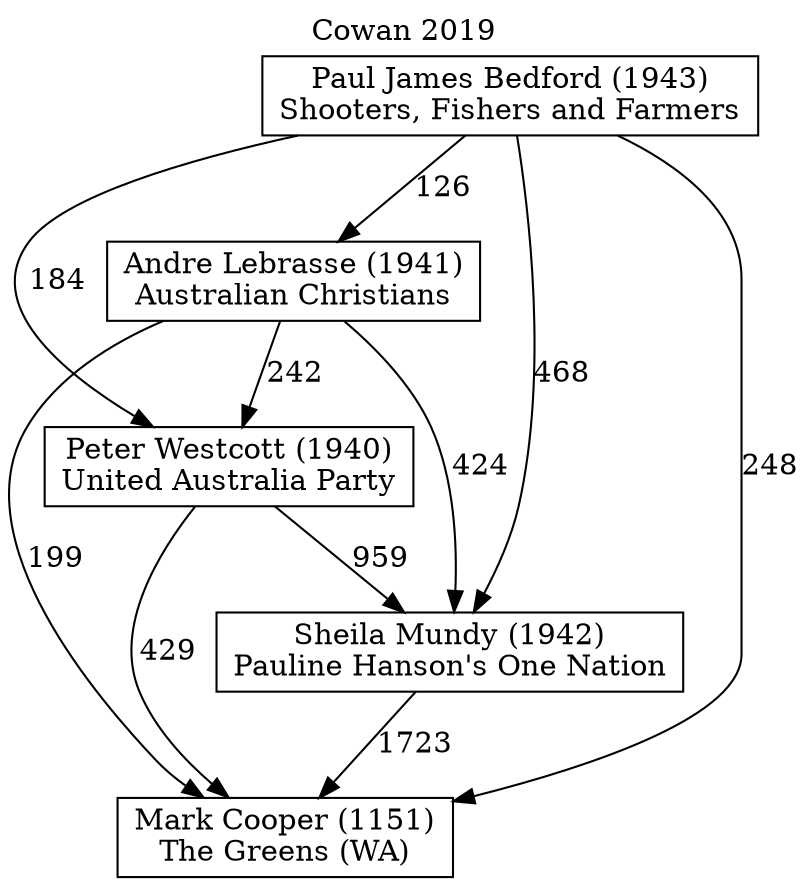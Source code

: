 // House preference flow
digraph "Mark Cooper (1151)_Cowan_2019" {
	graph [label="Cowan 2019" labelloc=t mclimit=10]
	node [shape=box]
	"Mark Cooper (1151)" [label="Mark Cooper (1151)
The Greens (WA)"]
	"Sheila Mundy (1942)" [label="Sheila Mundy (1942)
Pauline Hanson's One Nation"]
	"Peter Westcott (1940)" [label="Peter Westcott (1940)
United Australia Party"]
	"Andre Lebrasse (1941)" [label="Andre Lebrasse (1941)
Australian Christians"]
	"Paul James Bedford (1943)" [label="Paul James Bedford (1943)
Shooters, Fishers and Farmers"]
	"Mark Cooper (1151)" [label="Mark Cooper (1151)
The Greens (WA)"]
	"Peter Westcott (1940)" [label="Peter Westcott (1940)
United Australia Party"]
	"Andre Lebrasse (1941)" [label="Andre Lebrasse (1941)
Australian Christians"]
	"Paul James Bedford (1943)" [label="Paul James Bedford (1943)
Shooters, Fishers and Farmers"]
	"Mark Cooper (1151)" [label="Mark Cooper (1151)
The Greens (WA)"]
	"Andre Lebrasse (1941)" [label="Andre Lebrasse (1941)
Australian Christians"]
	"Paul James Bedford (1943)" [label="Paul James Bedford (1943)
Shooters, Fishers and Farmers"]
	"Mark Cooper (1151)" [label="Mark Cooper (1151)
The Greens (WA)"]
	"Paul James Bedford (1943)" [label="Paul James Bedford (1943)
Shooters, Fishers and Farmers"]
	"Paul James Bedford (1943)" [label="Paul James Bedford (1943)
Shooters, Fishers and Farmers"]
	"Andre Lebrasse (1941)" [label="Andre Lebrasse (1941)
Australian Christians"]
	"Paul James Bedford (1943)" [label="Paul James Bedford (1943)
Shooters, Fishers and Farmers"]
	"Paul James Bedford (1943)" [label="Paul James Bedford (1943)
Shooters, Fishers and Farmers"]
	"Peter Westcott (1940)" [label="Peter Westcott (1940)
United Australia Party"]
	"Andre Lebrasse (1941)" [label="Andre Lebrasse (1941)
Australian Christians"]
	"Paul James Bedford (1943)" [label="Paul James Bedford (1943)
Shooters, Fishers and Farmers"]
	"Peter Westcott (1940)" [label="Peter Westcott (1940)
United Australia Party"]
	"Paul James Bedford (1943)" [label="Paul James Bedford (1943)
Shooters, Fishers and Farmers"]
	"Paul James Bedford (1943)" [label="Paul James Bedford (1943)
Shooters, Fishers and Farmers"]
	"Andre Lebrasse (1941)" [label="Andre Lebrasse (1941)
Australian Christians"]
	"Paul James Bedford (1943)" [label="Paul James Bedford (1943)
Shooters, Fishers and Farmers"]
	"Paul James Bedford (1943)" [label="Paul James Bedford (1943)
Shooters, Fishers and Farmers"]
	"Sheila Mundy (1942)" [label="Sheila Mundy (1942)
Pauline Hanson's One Nation"]
	"Peter Westcott (1940)" [label="Peter Westcott (1940)
United Australia Party"]
	"Andre Lebrasse (1941)" [label="Andre Lebrasse (1941)
Australian Christians"]
	"Paul James Bedford (1943)" [label="Paul James Bedford (1943)
Shooters, Fishers and Farmers"]
	"Sheila Mundy (1942)" [label="Sheila Mundy (1942)
Pauline Hanson's One Nation"]
	"Andre Lebrasse (1941)" [label="Andre Lebrasse (1941)
Australian Christians"]
	"Paul James Bedford (1943)" [label="Paul James Bedford (1943)
Shooters, Fishers and Farmers"]
	"Sheila Mundy (1942)" [label="Sheila Mundy (1942)
Pauline Hanson's One Nation"]
	"Paul James Bedford (1943)" [label="Paul James Bedford (1943)
Shooters, Fishers and Farmers"]
	"Paul James Bedford (1943)" [label="Paul James Bedford (1943)
Shooters, Fishers and Farmers"]
	"Andre Lebrasse (1941)" [label="Andre Lebrasse (1941)
Australian Christians"]
	"Paul James Bedford (1943)" [label="Paul James Bedford (1943)
Shooters, Fishers and Farmers"]
	"Paul James Bedford (1943)" [label="Paul James Bedford (1943)
Shooters, Fishers and Farmers"]
	"Peter Westcott (1940)" [label="Peter Westcott (1940)
United Australia Party"]
	"Andre Lebrasse (1941)" [label="Andre Lebrasse (1941)
Australian Christians"]
	"Paul James Bedford (1943)" [label="Paul James Bedford (1943)
Shooters, Fishers and Farmers"]
	"Peter Westcott (1940)" [label="Peter Westcott (1940)
United Australia Party"]
	"Paul James Bedford (1943)" [label="Paul James Bedford (1943)
Shooters, Fishers and Farmers"]
	"Paul James Bedford (1943)" [label="Paul James Bedford (1943)
Shooters, Fishers and Farmers"]
	"Andre Lebrasse (1941)" [label="Andre Lebrasse (1941)
Australian Christians"]
	"Paul James Bedford (1943)" [label="Paul James Bedford (1943)
Shooters, Fishers and Farmers"]
	"Paul James Bedford (1943)" [label="Paul James Bedford (1943)
Shooters, Fishers and Farmers"]
	"Sheila Mundy (1942)" -> "Mark Cooper (1151)" [label=1723]
	"Peter Westcott (1940)" -> "Sheila Mundy (1942)" [label=959]
	"Andre Lebrasse (1941)" -> "Peter Westcott (1940)" [label=242]
	"Paul James Bedford (1943)" -> "Andre Lebrasse (1941)" [label=126]
	"Peter Westcott (1940)" -> "Mark Cooper (1151)" [label=429]
	"Andre Lebrasse (1941)" -> "Mark Cooper (1151)" [label=199]
	"Paul James Bedford (1943)" -> "Mark Cooper (1151)" [label=248]
	"Paul James Bedford (1943)" -> "Peter Westcott (1940)" [label=184]
	"Andre Lebrasse (1941)" -> "Sheila Mundy (1942)" [label=424]
	"Paul James Bedford (1943)" -> "Sheila Mundy (1942)" [label=468]
}

